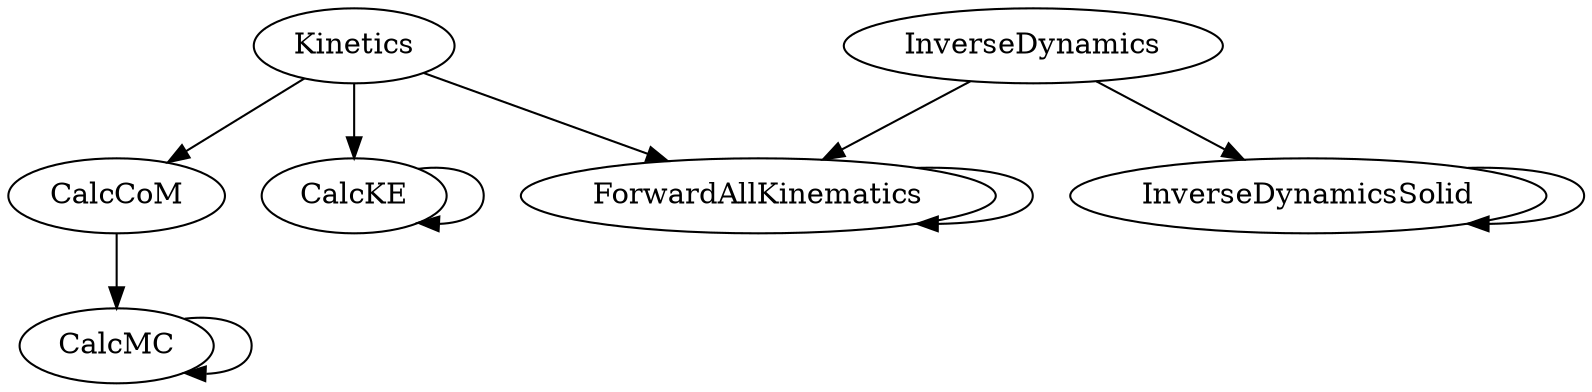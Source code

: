 /* Created by mdot for Matlab */
digraph m2html {
  CalcCoM -> CalcMC;
  CalcKE -> CalcKE;
  CalcMC -> CalcMC;
  ForwardAllKinematics -> ForwardAllKinematics;
  InverseDynamics -> ForwardAllKinematics;
  InverseDynamics -> InverseDynamicsSolid;
  InverseDynamicsSolid -> InverseDynamicsSolid;
  Kinetics -> CalcCoM;
  Kinetics -> CalcKE;
  Kinetics -> ForwardAllKinematics;

  CalcCoM [URL="CalcCoM.html"];
  CalcKE [URL="CalcKE.html"];
  CalcMC [URL="CalcMC.html"];
  ForwardAllKinematics [URL="ForwardAllKinematics.html"];
  InverseDynamics [URL="InverseDynamics.html"];
  InverseDynamicsSolid [URL="InverseDynamicsSolid.html"];
  Kinetics [URL="Kinetics.html"];
}